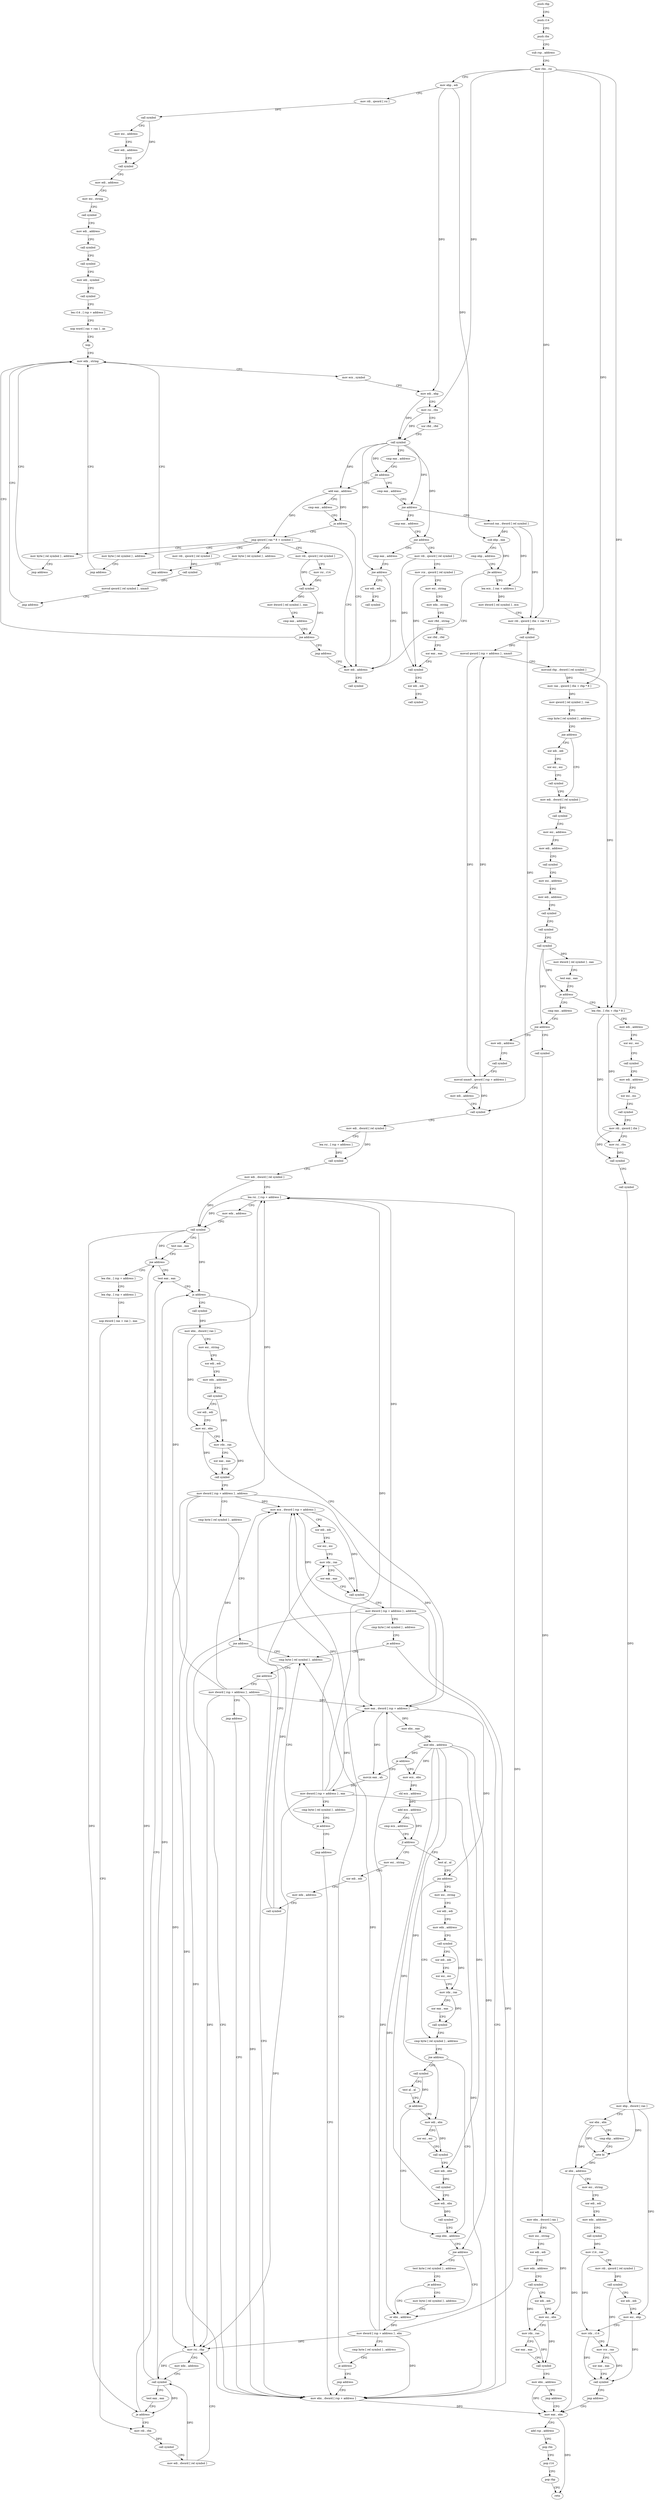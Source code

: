 digraph "func" {
"4202272" [label = "push rbp" ]
"4202273" [label = "push r14" ]
"4202275" [label = "push rbx" ]
"4202276" [label = "sub rsp , address" ]
"4202283" [label = "mov rbx , rsi" ]
"4202286" [label = "mov ebp , edi" ]
"4202288" [label = "mov rdi , qword [ rsi ]" ]
"4202291" [label = "call symbol" ]
"4202296" [label = "mov esi , address" ]
"4202301" [label = "mov edi , address" ]
"4202306" [label = "call symbol" ]
"4202311" [label = "mov edi , address" ]
"4202316" [label = "mov esi , string" ]
"4202321" [label = "call symbol" ]
"4202326" [label = "mov edi , address" ]
"4202331" [label = "call symbol" ]
"4202336" [label = "call symbol" ]
"4202341" [label = "mov edi , symbol" ]
"4202346" [label = "call symbol" ]
"4202351" [label = "lea r14 , [ rsp + address ]" ]
"4202356" [label = "nop word [ rax + rax ] , ax" ]
"4202366" [label = "nop" ]
"4202368" [label = "mov edx , string" ]
"4202495" [label = "cmp eax , address" ]
"4202498" [label = "jne address" ]
"4203256" [label = "cmp eax , address" ]
"4202504" [label = "movsxd rax , dword [ rel symbol ]" ]
"4202396" [label = "add eax , address" ]
"4202399" [label = "cmp eax , address" ]
"4202402" [label = "ja address" ]
"4203324" [label = "mov edi , address" ]
"4202408" [label = "jmp qword [ rax * 8 + symbol ]" ]
"4203261" [label = "jne address" ]
"4203310" [label = "cmp eax , address" ]
"4203263" [label = "mov rdi , qword [ rel symbol ]" ]
"4202511" [label = "sub ebp , eax" ]
"4202513" [label = "cmp ebp , address" ]
"4202516" [label = "jle address" ]
"4202522" [label = "lea ecx , [ rax + address ]" ]
"4203329" [label = "call symbol" ]
"4202415" [label = "mov rdi , qword [ rel symbol ]" ]
"4202437" [label = "mov byte [ rel symbol ] , address" ]
"4202446" [label = "mov rdi , qword [ rel symbol ]" ]
"4202477" [label = "mov byte [ rel symbol ] , address" ]
"4202486" [label = "mov byte [ rel symbol ] , address" ]
"4203315" [label = "jne address" ]
"4203317" [label = "xor edi , edi" ]
"4203270" [label = "mov rcx , qword [ rel symbol ]" ]
"4203277" [label = "mov esi , string" ]
"4203282" [label = "mov edx , string" ]
"4203287" [label = "mov r8d , string" ]
"4203293" [label = "xor r9d , r9d" ]
"4203296" [label = "xor eax , eax" ]
"4203298" [label = "call symbol" ]
"4203303" [label = "xor edi , edi" ]
"4203305" [label = "call symbol" ]
"4202525" [label = "mov dword [ rel symbol ] , ecx" ]
"4202531" [label = "mov rdi , qword [ rbx + rax * 8 ]" ]
"4202535" [label = "call symbol" ]
"4202540" [label = "movsd qword [ rsp + address ] , xmm0" ]
"4202546" [label = "movsxd rbp , dword [ rel symbol ]" ]
"4202553" [label = "mov rax , qword [ rbx + rbp * 8 ]" ]
"4202557" [label = "mov qword [ rel symbol ] , rax" ]
"4202564" [label = "cmp byte [ rel symbol ] , address" ]
"4202571" [label = "jne address" ]
"4202582" [label = "mov edi , dword [ rel symbol ]" ]
"4202573" [label = "xor edi , edi" ]
"4202422" [label = "call symbol" ]
"4202427" [label = "movsd qword [ rel symbol ] , xmm0" ]
"4202435" [label = "jmp address" ]
"4202444" [label = "jmp address" ]
"4202453" [label = "mov rsi , r14" ]
"4202456" [label = "call symbol" ]
"4202461" [label = "mov dword [ rel symbol ] , eax" ]
"4202467" [label = "cmp eax , address" ]
"4202470" [label = "jne address" ]
"4202472" [label = "jmp address" ]
"4202484" [label = "jmp address" ]
"4202493" [label = "jmp address" ]
"4203319" [label = "call symbol" ]
"4202588" [label = "call symbol" ]
"4202593" [label = "mov esi , address" ]
"4202598" [label = "mov edi , address" ]
"4202603" [label = "call symbol" ]
"4202608" [label = "mov esi , address" ]
"4202613" [label = "mov edi , address" ]
"4202618" [label = "call symbol" ]
"4202623" [label = "call symbol" ]
"4202628" [label = "call symbol" ]
"4202633" [label = "mov dword [ rel symbol ] , eax" ]
"4202639" [label = "test eax , eax" ]
"4202641" [label = "je address" ]
"4202700" [label = "lea rbx , [ rbx + rbp * 8 ]" ]
"4202643" [label = "cmp eax , address" ]
"4202575" [label = "xor esi , esi" ]
"4202577" [label = "call symbol" ]
"4202373" [label = "mov ecx , symbol" ]
"4202378" [label = "mov edi , ebp" ]
"4202380" [label = "mov rsi , rbx" ]
"4202383" [label = "xor r8d , r8d" ]
"4202386" [label = "call symbol" ]
"4202391" [label = "cmp eax , address" ]
"4202394" [label = "jle address" ]
"4202704" [label = "mov edi , address" ]
"4202709" [label = "xor esi , esi" ]
"4202711" [label = "call symbol" ]
"4202716" [label = "mov edi , address" ]
"4202721" [label = "xor esi , esi" ]
"4202723" [label = "call symbol" ]
"4202728" [label = "mov rdi , qword [ rbx ]" ]
"4202731" [label = "mov rsi , rbx" ]
"4202734" [label = "call symbol" ]
"4202739" [label = "call symbol" ]
"4202744" [label = "mov ebp , dword [ rax ]" ]
"4202746" [label = "xor ebx , ebx" ]
"4202748" [label = "cmp ebp , address" ]
"4202751" [label = "sete bl" ]
"4202754" [label = "or ebx , address" ]
"4202757" [label = "mov esi , string" ]
"4202762" [label = "xor edi , edi" ]
"4202764" [label = "mov edx , address" ]
"4202769" [label = "call symbol" ]
"4202774" [label = "mov r14 , rax" ]
"4202777" [label = "mov rdi , qword [ rel symbol ]" ]
"4202784" [label = "call symbol" ]
"4202789" [label = "xor edi , edi" ]
"4202791" [label = "mov esi , ebp" ]
"4202793" [label = "mov rdx , r14" ]
"4202796" [label = "mov rcx , rax" ]
"4202799" [label = "xor eax , eax" ]
"4202801" [label = "call symbol" ]
"4202806" [label = "jmp address" ]
"4203242" [label = "mov eax , ebx" ]
"4202646" [label = "jne address" ]
"4202811" [label = "mov edi , address" ]
"4202652" [label = "call symbol" ]
"4203244" [label = "add rsp , address" ]
"4203251" [label = "pop rbx" ]
"4203252" [label = "pop r14" ]
"4203254" [label = "pop rbp" ]
"4203255" [label = "retn" ]
"4202816" [label = "call symbol" ]
"4202821" [label = "movsd xmm0 , qword [ rsp + address ]" ]
"4202827" [label = "mov edi , address" ]
"4202832" [label = "call symbol" ]
"4202837" [label = "mov edi , dword [ rel symbol ]" ]
"4202843" [label = "lea rsi , [ rsp + address ]" ]
"4202848" [label = "call symbol" ]
"4202853" [label = "mov edi , dword [ rel symbol ]" ]
"4202859" [label = "lea rsi , [ rsp + address ]" ]
"4202864" [label = "mov edx , address" ]
"4202869" [label = "call symbol" ]
"4202874" [label = "test eax , eax" ]
"4202876" [label = "jne address" ]
"4202927" [label = "test eax , eax" ]
"4202878" [label = "lea rbx , [ rsp + address ]" ]
"4202657" [label = "mov ebx , dword [ rax ]" ]
"4202659" [label = "mov esi , string" ]
"4202664" [label = "xor edi , edi" ]
"4202666" [label = "mov edx , address" ]
"4202671" [label = "call symbol" ]
"4202676" [label = "xor edi , edi" ]
"4202678" [label = "mov esi , ebx" ]
"4202680" [label = "mov rdx , rax" ]
"4202683" [label = "xor eax , eax" ]
"4202685" [label = "call symbol" ]
"4202690" [label = "mov ebx , address" ]
"4202695" [label = "jmp address" ]
"4202929" [label = "js address" ]
"4203094" [label = "call symbol" ]
"4202935" [label = "mov eax , dword [ rsp + address ]" ]
"4202883" [label = "lea rbp , [ rsp + address ]" ]
"4202888" [label = "nop dword [ rax + rax ] , eax" ]
"4202896" [label = "mov rdi , rbx" ]
"4203099" [label = "mov ebx , dword [ rax ]" ]
"4203101" [label = "mov esi , string" ]
"4203106" [label = "xor edi , edi" ]
"4203108" [label = "mov edx , address" ]
"4203113" [label = "call symbol" ]
"4203118" [label = "xor edi , edi" ]
"4203120" [label = "mov esi , ebx" ]
"4203122" [label = "mov rdx , rax" ]
"4203125" [label = "xor eax , eax" ]
"4203127" [label = "call symbol" ]
"4203132" [label = "mov dword [ rsp + address ] , address" ]
"4203140" [label = "cmp byte [ rel symbol ] , address" ]
"4203147" [label = "jne address" ]
"4203238" [label = "mov ebx , dword [ rsp + address ]" ]
"4203149" [label = "cmp byte [ rel symbol ] , address" ]
"4202939" [label = "mov ebx , eax" ]
"4202941" [label = "and ebx , address" ]
"4202944" [label = "je address" ]
"4203168" [label = "movzx eax , ah" ]
"4202950" [label = "mov ecx , ebx" ]
"4202899" [label = "call symbol" ]
"4202904" [label = "mov edi , dword [ rel symbol ]" ]
"4202910" [label = "mov rsi , rbp" ]
"4202913" [label = "mov edx , address" ]
"4202918" [label = "call symbol" ]
"4202923" [label = "test eax , eax" ]
"4202925" [label = "je address" ]
"4203156" [label = "jne address" ]
"4203158" [label = "mov dword [ rsp + address ] , address" ]
"4203171" [label = "mov dword [ rsp + address ] , eax" ]
"4203175" [label = "cmp byte [ rel symbol ] , address" ]
"4203182" [label = "je address" ]
"4203184" [label = "jmp address" ]
"4202952" [label = "shl ecx , address" ]
"4202955" [label = "add ecx , address" ]
"4202961" [label = "cmp ecx , address" ]
"4202967" [label = "jl address" ]
"4203186" [label = "mov esi , string" ]
"4202973" [label = "test al , al" ]
"4203166" [label = "jmp address" ]
"4203191" [label = "xor edi , edi" ]
"4203193" [label = "mov edx , address" ]
"4203198" [label = "call symbol" ]
"4203203" [label = "mov ecx , dword [ rsp + address ]" ]
"4203207" [label = "xor edi , edi" ]
"4203209" [label = "xor esi , esi" ]
"4203211" [label = "mov rdx , rax" ]
"4203214" [label = "xor eax , eax" ]
"4203216" [label = "call symbol" ]
"4203221" [label = "mov dword [ rsp + address ] , address" ]
"4203229" [label = "cmp byte [ rel symbol ] , address" ]
"4203236" [label = "je address" ]
"4202975" [label = "jns address" ]
"4203008" [label = "cmp byte [ rel symbol ] , address" ]
"4202977" [label = "mov esi , string" ]
"4203015" [label = "jne address" ]
"4203049" [label = "cmp ebx , address" ]
"4203017" [label = "call symbol" ]
"4202982" [label = "xor edi , edi" ]
"4202984" [label = "mov edx , address" ]
"4202989" [label = "call symbol" ]
"4202994" [label = "xor edi , edi" ]
"4202996" [label = "xor esi , esi" ]
"4202998" [label = "mov rdx , rax" ]
"4203001" [label = "xor eax , eax" ]
"4203003" [label = "call symbol" ]
"4203052" [label = "jne address" ]
"4203070" [label = "or ebx , address" ]
"4203054" [label = "test byte [ rel symbol ] , address" ]
"4203022" [label = "test al , al" ]
"4203024" [label = "je address" ]
"4203026" [label = "mov edi , ebx" ]
"4203076" [label = "mov dword [ rsp + address ] , ebx" ]
"4203080" [label = "cmp byte [ rel symbol ] , address" ]
"4203087" [label = "je address" ]
"4203089" [label = "jmp address" ]
"4203061" [label = "je address" ]
"4203063" [label = "mov byte [ rel symbol ] , address" ]
"4203028" [label = "xor esi , esi" ]
"4203030" [label = "call symbol" ]
"4203035" [label = "mov edi , ebx" ]
"4203037" [label = "call symbol" ]
"4203042" [label = "mov edi , ebx" ]
"4203044" [label = "call symbol" ]
"4202272" -> "4202273" [ label = "CFG" ]
"4202273" -> "4202275" [ label = "CFG" ]
"4202275" -> "4202276" [ label = "CFG" ]
"4202276" -> "4202283" [ label = "CFG" ]
"4202283" -> "4202286" [ label = "CFG" ]
"4202283" -> "4202380" [ label = "DFG" ]
"4202283" -> "4202531" [ label = "DFG" ]
"4202283" -> "4202553" [ label = "DFG" ]
"4202283" -> "4202700" [ label = "DFG" ]
"4202286" -> "4202288" [ label = "CFG" ]
"4202286" -> "4202378" [ label = "DFG" ]
"4202286" -> "4202511" [ label = "DFG" ]
"4202288" -> "4202291" [ label = "DFG" ]
"4202291" -> "4202296" [ label = "CFG" ]
"4202291" -> "4202306" [ label = "DFG" ]
"4202296" -> "4202301" [ label = "CFG" ]
"4202301" -> "4202306" [ label = "CFG" ]
"4202306" -> "4202311" [ label = "CFG" ]
"4202311" -> "4202316" [ label = "CFG" ]
"4202316" -> "4202321" [ label = "CFG" ]
"4202321" -> "4202326" [ label = "CFG" ]
"4202326" -> "4202331" [ label = "CFG" ]
"4202331" -> "4202336" [ label = "CFG" ]
"4202336" -> "4202341" [ label = "CFG" ]
"4202341" -> "4202346" [ label = "CFG" ]
"4202346" -> "4202351" [ label = "CFG" ]
"4202351" -> "4202356" [ label = "CFG" ]
"4202356" -> "4202366" [ label = "CFG" ]
"4202366" -> "4202368" [ label = "CFG" ]
"4202368" -> "4202373" [ label = "CFG" ]
"4202495" -> "4202498" [ label = "CFG" ]
"4202498" -> "4203256" [ label = "CFG" ]
"4202498" -> "4202504" [ label = "CFG" ]
"4203256" -> "4203261" [ label = "CFG" ]
"4202504" -> "4202511" [ label = "DFG" ]
"4202504" -> "4202522" [ label = "DFG" ]
"4202504" -> "4202531" [ label = "DFG" ]
"4202396" -> "4202399" [ label = "CFG" ]
"4202396" -> "4202402" [ label = "DFG" ]
"4202396" -> "4202408" [ label = "DFG" ]
"4202399" -> "4202402" [ label = "CFG" ]
"4202402" -> "4203324" [ label = "CFG" ]
"4202402" -> "4202408" [ label = "CFG" ]
"4203324" -> "4203329" [ label = "CFG" ]
"4202408" -> "4202415" [ label = "CFG" ]
"4202408" -> "4202437" [ label = "CFG" ]
"4202408" -> "4202446" [ label = "CFG" ]
"4202408" -> "4202477" [ label = "CFG" ]
"4202408" -> "4202486" [ label = "CFG" ]
"4202408" -> "4203324" [ label = "CFG" ]
"4203261" -> "4203310" [ label = "CFG" ]
"4203261" -> "4203263" [ label = "CFG" ]
"4203310" -> "4203315" [ label = "CFG" ]
"4203263" -> "4203270" [ label = "CFG" ]
"4203263" -> "4203298" [ label = "DFG" ]
"4202511" -> "4202513" [ label = "CFG" ]
"4202511" -> "4202516" [ label = "DFG" ]
"4202513" -> "4202516" [ label = "CFG" ]
"4202516" -> "4203324" [ label = "CFG" ]
"4202516" -> "4202522" [ label = "CFG" ]
"4202522" -> "4202525" [ label = "DFG" ]
"4202415" -> "4202422" [ label = "DFG" ]
"4202437" -> "4202444" [ label = "CFG" ]
"4202446" -> "4202453" [ label = "CFG" ]
"4202446" -> "4202456" [ label = "DFG" ]
"4202477" -> "4202484" [ label = "CFG" ]
"4202486" -> "4202493" [ label = "CFG" ]
"4203315" -> "4203324" [ label = "CFG" ]
"4203315" -> "4203317" [ label = "CFG" ]
"4203317" -> "4203319" [ label = "CFG" ]
"4203270" -> "4203277" [ label = "CFG" ]
"4203270" -> "4203298" [ label = "DFG" ]
"4203277" -> "4203282" [ label = "CFG" ]
"4203282" -> "4203287" [ label = "CFG" ]
"4203287" -> "4203293" [ label = "CFG" ]
"4203293" -> "4203296" [ label = "CFG" ]
"4203296" -> "4203298" [ label = "CFG" ]
"4203298" -> "4203303" [ label = "CFG" ]
"4203303" -> "4203305" [ label = "CFG" ]
"4202525" -> "4202531" [ label = "CFG" ]
"4202531" -> "4202535" [ label = "DFG" ]
"4202535" -> "4202540" [ label = "DFG" ]
"4202535" -> "4202832" [ label = "DFG" ]
"4202540" -> "4202546" [ label = "CFG" ]
"4202540" -> "4202821" [ label = "DFG" ]
"4202546" -> "4202553" [ label = "DFG" ]
"4202546" -> "4202700" [ label = "DFG" ]
"4202553" -> "4202557" [ label = "DFG" ]
"4202557" -> "4202564" [ label = "CFG" ]
"4202564" -> "4202571" [ label = "CFG" ]
"4202571" -> "4202582" [ label = "CFG" ]
"4202571" -> "4202573" [ label = "CFG" ]
"4202582" -> "4202588" [ label = "DFG" ]
"4202573" -> "4202575" [ label = "CFG" ]
"4202422" -> "4202427" [ label = "DFG" ]
"4202427" -> "4202435" [ label = "CFG" ]
"4202435" -> "4202368" [ label = "CFG" ]
"4202444" -> "4202368" [ label = "CFG" ]
"4202453" -> "4202456" [ label = "DFG" ]
"4202456" -> "4202461" [ label = "DFG" ]
"4202456" -> "4202470" [ label = "DFG" ]
"4202461" -> "4202467" [ label = "CFG" ]
"4202467" -> "4202470" [ label = "CFG" ]
"4202470" -> "4202368" [ label = "CFG" ]
"4202470" -> "4202472" [ label = "CFG" ]
"4202472" -> "4203324" [ label = "CFG" ]
"4202484" -> "4202368" [ label = "CFG" ]
"4202493" -> "4202368" [ label = "CFG" ]
"4202588" -> "4202593" [ label = "CFG" ]
"4202593" -> "4202598" [ label = "CFG" ]
"4202598" -> "4202603" [ label = "CFG" ]
"4202603" -> "4202608" [ label = "CFG" ]
"4202608" -> "4202613" [ label = "CFG" ]
"4202613" -> "4202618" [ label = "CFG" ]
"4202618" -> "4202623" [ label = "CFG" ]
"4202623" -> "4202628" [ label = "CFG" ]
"4202628" -> "4202633" [ label = "DFG" ]
"4202628" -> "4202641" [ label = "DFG" ]
"4202628" -> "4202646" [ label = "DFG" ]
"4202633" -> "4202639" [ label = "CFG" ]
"4202639" -> "4202641" [ label = "CFG" ]
"4202641" -> "4202700" [ label = "CFG" ]
"4202641" -> "4202643" [ label = "CFG" ]
"4202700" -> "4202704" [ label = "CFG" ]
"4202700" -> "4202728" [ label = "DFG" ]
"4202700" -> "4202731" [ label = "DFG" ]
"4202643" -> "4202646" [ label = "CFG" ]
"4202575" -> "4202577" [ label = "CFG" ]
"4202577" -> "4202582" [ label = "CFG" ]
"4202373" -> "4202378" [ label = "CFG" ]
"4202378" -> "4202380" [ label = "CFG" ]
"4202378" -> "4202386" [ label = "DFG" ]
"4202380" -> "4202383" [ label = "CFG" ]
"4202380" -> "4202386" [ label = "DFG" ]
"4202383" -> "4202386" [ label = "CFG" ]
"4202386" -> "4202391" [ label = "CFG" ]
"4202386" -> "4202394" [ label = "DFG" ]
"4202386" -> "4202498" [ label = "DFG" ]
"4202386" -> "4202396" [ label = "DFG" ]
"4202386" -> "4203261" [ label = "DFG" ]
"4202386" -> "4203315" [ label = "DFG" ]
"4202391" -> "4202394" [ label = "CFG" ]
"4202394" -> "4202495" [ label = "CFG" ]
"4202394" -> "4202396" [ label = "CFG" ]
"4202704" -> "4202709" [ label = "CFG" ]
"4202709" -> "4202711" [ label = "CFG" ]
"4202711" -> "4202716" [ label = "CFG" ]
"4202716" -> "4202721" [ label = "CFG" ]
"4202721" -> "4202723" [ label = "CFG" ]
"4202723" -> "4202728" [ label = "CFG" ]
"4202728" -> "4202731" [ label = "CFG" ]
"4202728" -> "4202734" [ label = "DFG" ]
"4202731" -> "4202734" [ label = "DFG" ]
"4202734" -> "4202739" [ label = "CFG" ]
"4202739" -> "4202744" [ label = "DFG" ]
"4202744" -> "4202746" [ label = "CFG" ]
"4202744" -> "4202751" [ label = "DFG" ]
"4202744" -> "4202791" [ label = "DFG" ]
"4202746" -> "4202748" [ label = "CFG" ]
"4202746" -> "4202751" [ label = "DFG" ]
"4202746" -> "4202754" [ label = "DFG" ]
"4202748" -> "4202751" [ label = "CFG" ]
"4202751" -> "4202754" [ label = "DFG" ]
"4202754" -> "4202757" [ label = "CFG" ]
"4202754" -> "4203242" [ label = "DFG" ]
"4202757" -> "4202762" [ label = "CFG" ]
"4202762" -> "4202764" [ label = "CFG" ]
"4202764" -> "4202769" [ label = "CFG" ]
"4202769" -> "4202774" [ label = "DFG" ]
"4202774" -> "4202777" [ label = "CFG" ]
"4202774" -> "4202793" [ label = "DFG" ]
"4202777" -> "4202784" [ label = "DFG" ]
"4202784" -> "4202789" [ label = "CFG" ]
"4202784" -> "4202796" [ label = "DFG" ]
"4202789" -> "4202791" [ label = "CFG" ]
"4202791" -> "4202793" [ label = "CFG" ]
"4202791" -> "4202801" [ label = "DFG" ]
"4202793" -> "4202796" [ label = "CFG" ]
"4202793" -> "4202801" [ label = "DFG" ]
"4202796" -> "4202799" [ label = "CFG" ]
"4202796" -> "4202801" [ label = "DFG" ]
"4202799" -> "4202801" [ label = "CFG" ]
"4202801" -> "4202806" [ label = "CFG" ]
"4202806" -> "4203242" [ label = "CFG" ]
"4203242" -> "4203244" [ label = "CFG" ]
"4203242" -> "4203255" [ label = "DFG" ]
"4202646" -> "4202811" [ label = "CFG" ]
"4202646" -> "4202652" [ label = "CFG" ]
"4202811" -> "4202816" [ label = "CFG" ]
"4202652" -> "4202657" [ label = "DFG" ]
"4203244" -> "4203251" [ label = "CFG" ]
"4203251" -> "4203252" [ label = "CFG" ]
"4203252" -> "4203254" [ label = "CFG" ]
"4203254" -> "4203255" [ label = "CFG" ]
"4202816" -> "4202821" [ label = "CFG" ]
"4202821" -> "4202827" [ label = "CFG" ]
"4202821" -> "4202540" [ label = "DFG" ]
"4202821" -> "4202832" [ label = "DFG" ]
"4202827" -> "4202832" [ label = "CFG" ]
"4202832" -> "4202837" [ label = "CFG" ]
"4202837" -> "4202843" [ label = "CFG" ]
"4202837" -> "4202848" [ label = "DFG" ]
"4202843" -> "4202848" [ label = "DFG" ]
"4202848" -> "4202853" [ label = "CFG" ]
"4202853" -> "4202859" [ label = "CFG" ]
"4202853" -> "4202869" [ label = "DFG" ]
"4202859" -> "4202864" [ label = "CFG" ]
"4202859" -> "4202869" [ label = "DFG" ]
"4202864" -> "4202869" [ label = "CFG" ]
"4202869" -> "4202874" [ label = "CFG" ]
"4202869" -> "4202876" [ label = "DFG" ]
"4202869" -> "4202929" [ label = "DFG" ]
"4202869" -> "4202925" [ label = "DFG" ]
"4202874" -> "4202876" [ label = "CFG" ]
"4202876" -> "4202927" [ label = "CFG" ]
"4202876" -> "4202878" [ label = "CFG" ]
"4202927" -> "4202929" [ label = "CFG" ]
"4202878" -> "4202883" [ label = "CFG" ]
"4202657" -> "4202659" [ label = "CFG" ]
"4202657" -> "4202678" [ label = "DFG" ]
"4202659" -> "4202664" [ label = "CFG" ]
"4202664" -> "4202666" [ label = "CFG" ]
"4202666" -> "4202671" [ label = "CFG" ]
"4202671" -> "4202676" [ label = "CFG" ]
"4202671" -> "4202680" [ label = "DFG" ]
"4202676" -> "4202678" [ label = "CFG" ]
"4202678" -> "4202680" [ label = "CFG" ]
"4202678" -> "4202685" [ label = "DFG" ]
"4202680" -> "4202683" [ label = "CFG" ]
"4202680" -> "4202685" [ label = "DFG" ]
"4202683" -> "4202685" [ label = "CFG" ]
"4202685" -> "4202690" [ label = "CFG" ]
"4202690" -> "4202695" [ label = "CFG" ]
"4202690" -> "4203242" [ label = "DFG" ]
"4202695" -> "4203242" [ label = "CFG" ]
"4202929" -> "4203094" [ label = "CFG" ]
"4202929" -> "4202935" [ label = "CFG" ]
"4203094" -> "4203099" [ label = "DFG" ]
"4202935" -> "4202939" [ label = "DFG" ]
"4202935" -> "4203168" [ label = "DFG" ]
"4202935" -> "4202975" [ label = "DFG" ]
"4202883" -> "4202888" [ label = "CFG" ]
"4202888" -> "4202896" [ label = "CFG" ]
"4202896" -> "4202899" [ label = "DFG" ]
"4203099" -> "4203101" [ label = "CFG" ]
"4203099" -> "4203120" [ label = "DFG" ]
"4203101" -> "4203106" [ label = "CFG" ]
"4203106" -> "4203108" [ label = "CFG" ]
"4203108" -> "4203113" [ label = "CFG" ]
"4203113" -> "4203118" [ label = "CFG" ]
"4203113" -> "4203122" [ label = "DFG" ]
"4203118" -> "4203120" [ label = "CFG" ]
"4203120" -> "4203122" [ label = "CFG" ]
"4203120" -> "4203127" [ label = "DFG" ]
"4203122" -> "4203125" [ label = "CFG" ]
"4203122" -> "4203127" [ label = "DFG" ]
"4203125" -> "4203127" [ label = "CFG" ]
"4203127" -> "4203132" [ label = "CFG" ]
"4203132" -> "4203140" [ label = "CFG" ]
"4203132" -> "4202859" [ label = "DFG" ]
"4203132" -> "4202935" [ label = "DFG" ]
"4203132" -> "4203238" [ label = "DFG" ]
"4203132" -> "4203203" [ label = "DFG" ]
"4203132" -> "4202910" [ label = "DFG" ]
"4203140" -> "4203147" [ label = "CFG" ]
"4203147" -> "4203238" [ label = "CFG" ]
"4203147" -> "4203149" [ label = "CFG" ]
"4203238" -> "4203242" [ label = "DFG" ]
"4203149" -> "4203156" [ label = "CFG" ]
"4202939" -> "4202941" [ label = "DFG" ]
"4202941" -> "4202944" [ label = "DFG" ]
"4202941" -> "4202950" [ label = "DFG" ]
"4202941" -> "4203052" [ label = "DFG" ]
"4202941" -> "4203070" [ label = "DFG" ]
"4202941" -> "4203026" [ label = "DFG" ]
"4202941" -> "4203035" [ label = "DFG" ]
"4202941" -> "4203042" [ label = "DFG" ]
"4202944" -> "4203168" [ label = "CFG" ]
"4202944" -> "4202950" [ label = "CFG" ]
"4203168" -> "4203171" [ label = "DFG" ]
"4202950" -> "4202952" [ label = "DFG" ]
"4202899" -> "4202904" [ label = "CFG" ]
"4202904" -> "4202910" [ label = "CFG" ]
"4202904" -> "4202918" [ label = "DFG" ]
"4202910" -> "4202913" [ label = "CFG" ]
"4202910" -> "4202918" [ label = "DFG" ]
"4202913" -> "4202918" [ label = "CFG" ]
"4202918" -> "4202923" [ label = "CFG" ]
"4202918" -> "4202876" [ label = "DFG" ]
"4202918" -> "4202929" [ label = "DFG" ]
"4202918" -> "4202925" [ label = "DFG" ]
"4202923" -> "4202925" [ label = "CFG" ]
"4202925" -> "4202896" [ label = "CFG" ]
"4202925" -> "4202927" [ label = "CFG" ]
"4203156" -> "4203238" [ label = "CFG" ]
"4203156" -> "4203158" [ label = "CFG" ]
"4203158" -> "4203166" [ label = "CFG" ]
"4203158" -> "4202859" [ label = "DFG" ]
"4203158" -> "4202935" [ label = "DFG" ]
"4203158" -> "4202910" [ label = "DFG" ]
"4203158" -> "4203238" [ label = "DFG" ]
"4203158" -> "4203203" [ label = "DFG" ]
"4203171" -> "4203175" [ label = "CFG" ]
"4203171" -> "4202859" [ label = "DFG" ]
"4203171" -> "4202935" [ label = "DFG" ]
"4203171" -> "4202910" [ label = "DFG" ]
"4203171" -> "4203238" [ label = "DFG" ]
"4203171" -> "4203203" [ label = "DFG" ]
"4203175" -> "4203182" [ label = "CFG" ]
"4203182" -> "4203149" [ label = "CFG" ]
"4203182" -> "4203184" [ label = "CFG" ]
"4203184" -> "4203238" [ label = "CFG" ]
"4202952" -> "4202955" [ label = "DFG" ]
"4202955" -> "4202961" [ label = "CFG" ]
"4202955" -> "4202967" [ label = "DFG" ]
"4202961" -> "4202967" [ label = "CFG" ]
"4202967" -> "4203186" [ label = "CFG" ]
"4202967" -> "4202973" [ label = "CFG" ]
"4203186" -> "4203191" [ label = "CFG" ]
"4202973" -> "4202975" [ label = "CFG" ]
"4203166" -> "4203238" [ label = "CFG" ]
"4203191" -> "4203193" [ label = "CFG" ]
"4203193" -> "4203198" [ label = "CFG" ]
"4203198" -> "4203203" [ label = "CFG" ]
"4203198" -> "4203211" [ label = "DFG" ]
"4203203" -> "4203207" [ label = "CFG" ]
"4203203" -> "4203216" [ label = "DFG" ]
"4203207" -> "4203209" [ label = "CFG" ]
"4203209" -> "4203211" [ label = "CFG" ]
"4203211" -> "4203214" [ label = "CFG" ]
"4203211" -> "4203216" [ label = "DFG" ]
"4203214" -> "4203216" [ label = "CFG" ]
"4203216" -> "4203221" [ label = "CFG" ]
"4203221" -> "4203229" [ label = "CFG" ]
"4203221" -> "4202859" [ label = "DFG" ]
"4203221" -> "4202935" [ label = "DFG" ]
"4203221" -> "4202910" [ label = "DFG" ]
"4203221" -> "4203238" [ label = "DFG" ]
"4203221" -> "4203203" [ label = "DFG" ]
"4203229" -> "4203236" [ label = "CFG" ]
"4203236" -> "4203149" [ label = "CFG" ]
"4203236" -> "4203238" [ label = "CFG" ]
"4202975" -> "4203008" [ label = "CFG" ]
"4202975" -> "4202977" [ label = "CFG" ]
"4203008" -> "4203015" [ label = "CFG" ]
"4202977" -> "4202982" [ label = "CFG" ]
"4203015" -> "4203049" [ label = "CFG" ]
"4203015" -> "4203017" [ label = "CFG" ]
"4203049" -> "4203052" [ label = "CFG" ]
"4203017" -> "4203022" [ label = "CFG" ]
"4203017" -> "4203024" [ label = "DFG" ]
"4202982" -> "4202984" [ label = "CFG" ]
"4202984" -> "4202989" [ label = "CFG" ]
"4202989" -> "4202994" [ label = "CFG" ]
"4202989" -> "4202998" [ label = "DFG" ]
"4202994" -> "4202996" [ label = "CFG" ]
"4202996" -> "4202998" [ label = "CFG" ]
"4202998" -> "4203001" [ label = "CFG" ]
"4202998" -> "4203003" [ label = "DFG" ]
"4203001" -> "4203003" [ label = "CFG" ]
"4203003" -> "4203008" [ label = "CFG" ]
"4203052" -> "4203070" [ label = "CFG" ]
"4203052" -> "4203054" [ label = "CFG" ]
"4203070" -> "4203076" [ label = "DFG" ]
"4203054" -> "4203061" [ label = "CFG" ]
"4203022" -> "4203024" [ label = "CFG" ]
"4203024" -> "4203049" [ label = "CFG" ]
"4203024" -> "4203026" [ label = "CFG" ]
"4203026" -> "4203028" [ label = "CFG" ]
"4203026" -> "4203030" [ label = "DFG" ]
"4203076" -> "4203080" [ label = "CFG" ]
"4203076" -> "4202859" [ label = "DFG" ]
"4203076" -> "4202935" [ label = "DFG" ]
"4203076" -> "4202910" [ label = "DFG" ]
"4203076" -> "4203238" [ label = "DFG" ]
"4203076" -> "4203203" [ label = "DFG" ]
"4203080" -> "4203087" [ label = "CFG" ]
"4203087" -> "4203149" [ label = "CFG" ]
"4203087" -> "4203089" [ label = "CFG" ]
"4203089" -> "4203238" [ label = "CFG" ]
"4203061" -> "4203070" [ label = "CFG" ]
"4203061" -> "4203063" [ label = "CFG" ]
"4203063" -> "4203070" [ label = "CFG" ]
"4203028" -> "4203030" [ label = "CFG" ]
"4203030" -> "4203035" [ label = "CFG" ]
"4203035" -> "4203037" [ label = "DFG" ]
"4203037" -> "4203042" [ label = "CFG" ]
"4203042" -> "4203044" [ label = "DFG" ]
"4203044" -> "4203049" [ label = "CFG" ]
}
